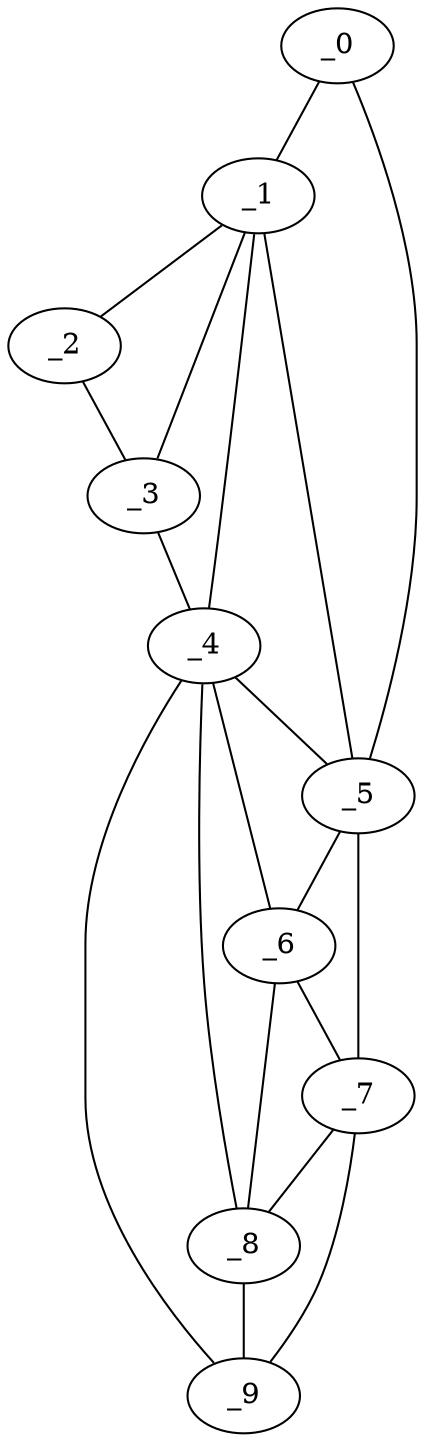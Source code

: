 graph "obj74__60.gxl" {
	_0	 [x=35,
		y=26];
	_1	 [x=37,
		y=22];
	_0 -- _1	 [valence=1];
	_5	 [x=76,
		y=54];
	_0 -- _5	 [valence=1];
	_2	 [x=50,
		y=7];
	_1 -- _2	 [valence=1];
	_3	 [x=62,
		y=8];
	_1 -- _3	 [valence=1];
	_4	 [x=65,
		y=9];
	_1 -- _4	 [valence=1];
	_1 -- _5	 [valence=2];
	_2 -- _3	 [valence=1];
	_3 -- _4	 [valence=1];
	_4 -- _5	 [valence=2];
	_6	 [x=83,
		y=57];
	_4 -- _6	 [valence=2];
	_8	 [x=91,
		y=60];
	_4 -- _8	 [valence=1];
	_9	 [x=101,
		y=65];
	_4 -- _9	 [valence=1];
	_5 -- _6	 [valence=2];
	_7	 [x=88,
		y=60];
	_5 -- _7	 [valence=1];
	_6 -- _7	 [valence=2];
	_6 -- _8	 [valence=2];
	_7 -- _8	 [valence=1];
	_7 -- _9	 [valence=1];
	_8 -- _9	 [valence=2];
}
